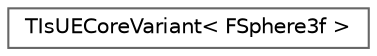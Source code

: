 digraph "Graphical Class Hierarchy"
{
 // INTERACTIVE_SVG=YES
 // LATEX_PDF_SIZE
  bgcolor="transparent";
  edge [fontname=Helvetica,fontsize=10,labelfontname=Helvetica,labelfontsize=10];
  node [fontname=Helvetica,fontsize=10,shape=box,height=0.2,width=0.4];
  rankdir="LR";
  Node0 [id="Node000000",label="TIsUECoreVariant\< FSphere3f \>",height=0.2,width=0.4,color="grey40", fillcolor="white", style="filled",URL="$d2/d36/structTIsUECoreVariant_3_01FSphere3f_01_4.html",tooltip=" "];
}
